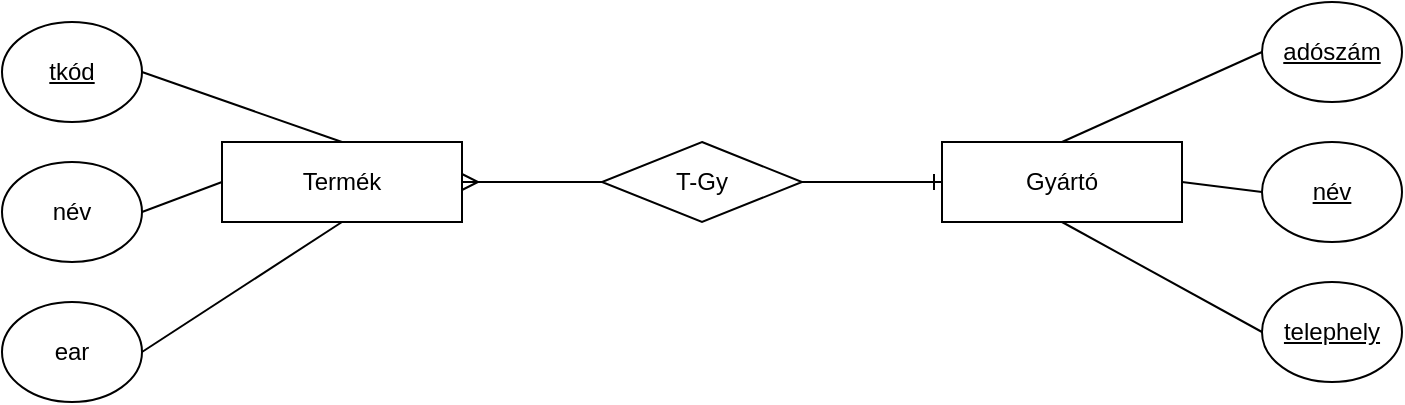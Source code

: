 <mxfile version="20.4.0" type="github">
  <diagram id="R2lEEEUBdFMjLlhIrx00" name="Page-1">
    <mxGraphModel dx="1422" dy="794" grid="1" gridSize="10" guides="1" tooltips="1" connect="1" arrows="1" fold="1" page="1" pageScale="1" pageWidth="850" pageHeight="1100" math="0" shadow="0" extFonts="Permanent Marker^https://fonts.googleapis.com/css?family=Permanent+Marker">
      <root>
        <mxCell id="0" />
        <mxCell id="1" parent="0" />
        <mxCell id="U9ikiV5P06atG0igZfnC-1" value="Termék" style="rounded=0;whiteSpace=wrap;html=1;" vertex="1" parent="1">
          <mxGeometry x="160" y="160" width="120" height="40" as="geometry" />
        </mxCell>
        <mxCell id="U9ikiV5P06atG0igZfnC-2" value="Gyártó" style="rounded=0;whiteSpace=wrap;html=1;" vertex="1" parent="1">
          <mxGeometry x="520" y="160" width="120" height="40" as="geometry" />
        </mxCell>
        <mxCell id="U9ikiV5P06atG0igZfnC-3" value="T-Gy" style="shape=rhombus;perimeter=rhombusPerimeter;whiteSpace=wrap;html=1;align=center;" vertex="1" parent="1">
          <mxGeometry x="350" y="160" width="100" height="40" as="geometry" />
        </mxCell>
        <mxCell id="U9ikiV5P06atG0igZfnC-4" value="" style="edgeStyle=entityRelationEdgeStyle;fontSize=12;html=1;endArrow=ERmany;rounded=0;entryX=1;entryY=0.5;entryDx=0;entryDy=0;exitX=0;exitY=0.5;exitDx=0;exitDy=0;" edge="1" parent="1" source="U9ikiV5P06atG0igZfnC-3" target="U9ikiV5P06atG0igZfnC-1">
          <mxGeometry width="100" height="100" relative="1" as="geometry">
            <mxPoint x="240" y="320" as="sourcePoint" />
            <mxPoint x="340" y="220" as="targetPoint" />
          </mxGeometry>
        </mxCell>
        <mxCell id="U9ikiV5P06atG0igZfnC-5" value="tkód" style="ellipse;whiteSpace=wrap;html=1;verticalAlign=middle;fontStyle=4" vertex="1" parent="1">
          <mxGeometry x="50" y="100" width="70" height="50" as="geometry" />
        </mxCell>
        <mxCell id="U9ikiV5P06atG0igZfnC-6" value="név" style="ellipse;whiteSpace=wrap;html=1;" vertex="1" parent="1">
          <mxGeometry x="50" y="170" width="70" height="50" as="geometry" />
        </mxCell>
        <mxCell id="U9ikiV5P06atG0igZfnC-7" value="ear" style="ellipse;whiteSpace=wrap;html=1;" vertex="1" parent="1">
          <mxGeometry x="50" y="240" width="70" height="50" as="geometry" />
        </mxCell>
        <mxCell id="U9ikiV5P06atG0igZfnC-8" value="" style="endArrow=none;html=1;rounded=0;exitX=1;exitY=0.5;exitDx=0;exitDy=0;entryX=0.5;entryY=0;entryDx=0;entryDy=0;" edge="1" parent="1" source="U9ikiV5P06atG0igZfnC-5" target="U9ikiV5P06atG0igZfnC-1">
          <mxGeometry relative="1" as="geometry">
            <mxPoint x="310" y="230" as="sourcePoint" />
            <mxPoint x="470" y="230" as="targetPoint" />
          </mxGeometry>
        </mxCell>
        <mxCell id="U9ikiV5P06atG0igZfnC-9" value="" style="endArrow=none;html=1;rounded=0;exitX=1;exitY=0.5;exitDx=0;exitDy=0;entryX=0;entryY=0.5;entryDx=0;entryDy=0;" edge="1" parent="1" source="U9ikiV5P06atG0igZfnC-6" target="U9ikiV5P06atG0igZfnC-1">
          <mxGeometry relative="1" as="geometry">
            <mxPoint x="310" y="230" as="sourcePoint" />
            <mxPoint x="470" y="230" as="targetPoint" />
          </mxGeometry>
        </mxCell>
        <mxCell id="U9ikiV5P06atG0igZfnC-10" value="" style="endArrow=none;html=1;rounded=0;exitX=1;exitY=0.5;exitDx=0;exitDy=0;entryX=0.5;entryY=1;entryDx=0;entryDy=0;" edge="1" parent="1" source="U9ikiV5P06atG0igZfnC-7" target="U9ikiV5P06atG0igZfnC-1">
          <mxGeometry relative="1" as="geometry">
            <mxPoint x="310" y="230" as="sourcePoint" />
            <mxPoint x="470" y="230" as="targetPoint" />
          </mxGeometry>
        </mxCell>
        <mxCell id="U9ikiV5P06atG0igZfnC-11" value="adószám" style="ellipse;whiteSpace=wrap;html=1;verticalAlign=middle;fontStyle=4" vertex="1" parent="1">
          <mxGeometry x="680" y="90" width="70" height="50" as="geometry" />
        </mxCell>
        <mxCell id="U9ikiV5P06atG0igZfnC-12" value="név" style="ellipse;whiteSpace=wrap;html=1;verticalAlign=middle;fontStyle=4" vertex="1" parent="1">
          <mxGeometry x="680" y="160" width="70" height="50" as="geometry" />
        </mxCell>
        <mxCell id="U9ikiV5P06atG0igZfnC-13" value="telephely" style="ellipse;whiteSpace=wrap;html=1;verticalAlign=middle;fontStyle=4" vertex="1" parent="1">
          <mxGeometry x="680" y="230" width="70" height="50" as="geometry" />
        </mxCell>
        <mxCell id="U9ikiV5P06atG0igZfnC-14" value="" style="endArrow=none;html=1;rounded=0;entryX=0;entryY=0.5;entryDx=0;entryDy=0;exitX=0.5;exitY=0;exitDx=0;exitDy=0;" edge="1" parent="1" source="U9ikiV5P06atG0igZfnC-2" target="U9ikiV5P06atG0igZfnC-11">
          <mxGeometry relative="1" as="geometry">
            <mxPoint x="310" y="230" as="sourcePoint" />
            <mxPoint x="470" y="230" as="targetPoint" />
          </mxGeometry>
        </mxCell>
        <mxCell id="U9ikiV5P06atG0igZfnC-15" value="" style="endArrow=none;html=1;rounded=0;entryX=0;entryY=0.5;entryDx=0;entryDy=0;exitX=1;exitY=0.5;exitDx=0;exitDy=0;" edge="1" parent="1" source="U9ikiV5P06atG0igZfnC-2" target="U9ikiV5P06atG0igZfnC-12">
          <mxGeometry relative="1" as="geometry">
            <mxPoint x="310" y="230" as="sourcePoint" />
            <mxPoint x="470" y="230" as="targetPoint" />
          </mxGeometry>
        </mxCell>
        <mxCell id="U9ikiV5P06atG0igZfnC-16" value="" style="endArrow=none;html=1;rounded=0;entryX=0;entryY=0.5;entryDx=0;entryDy=0;exitX=0.5;exitY=1;exitDx=0;exitDy=0;" edge="1" parent="1" source="U9ikiV5P06atG0igZfnC-2" target="U9ikiV5P06atG0igZfnC-13">
          <mxGeometry relative="1" as="geometry">
            <mxPoint x="310" y="230" as="sourcePoint" />
            <mxPoint x="470" y="230" as="targetPoint" />
          </mxGeometry>
        </mxCell>
        <mxCell id="U9ikiV5P06atG0igZfnC-17" value="" style="edgeStyle=entityRelationEdgeStyle;fontSize=12;html=1;endArrow=ERone;endFill=1;rounded=0;entryX=0;entryY=0.5;entryDx=0;entryDy=0;exitX=1;exitY=0.5;exitDx=0;exitDy=0;" edge="1" parent="1" source="U9ikiV5P06atG0igZfnC-3" target="U9ikiV5P06atG0igZfnC-2">
          <mxGeometry width="100" height="100" relative="1" as="geometry">
            <mxPoint x="375" y="290" as="sourcePoint" />
            <mxPoint x="475" y="190" as="targetPoint" />
          </mxGeometry>
        </mxCell>
      </root>
    </mxGraphModel>
  </diagram>
</mxfile>
